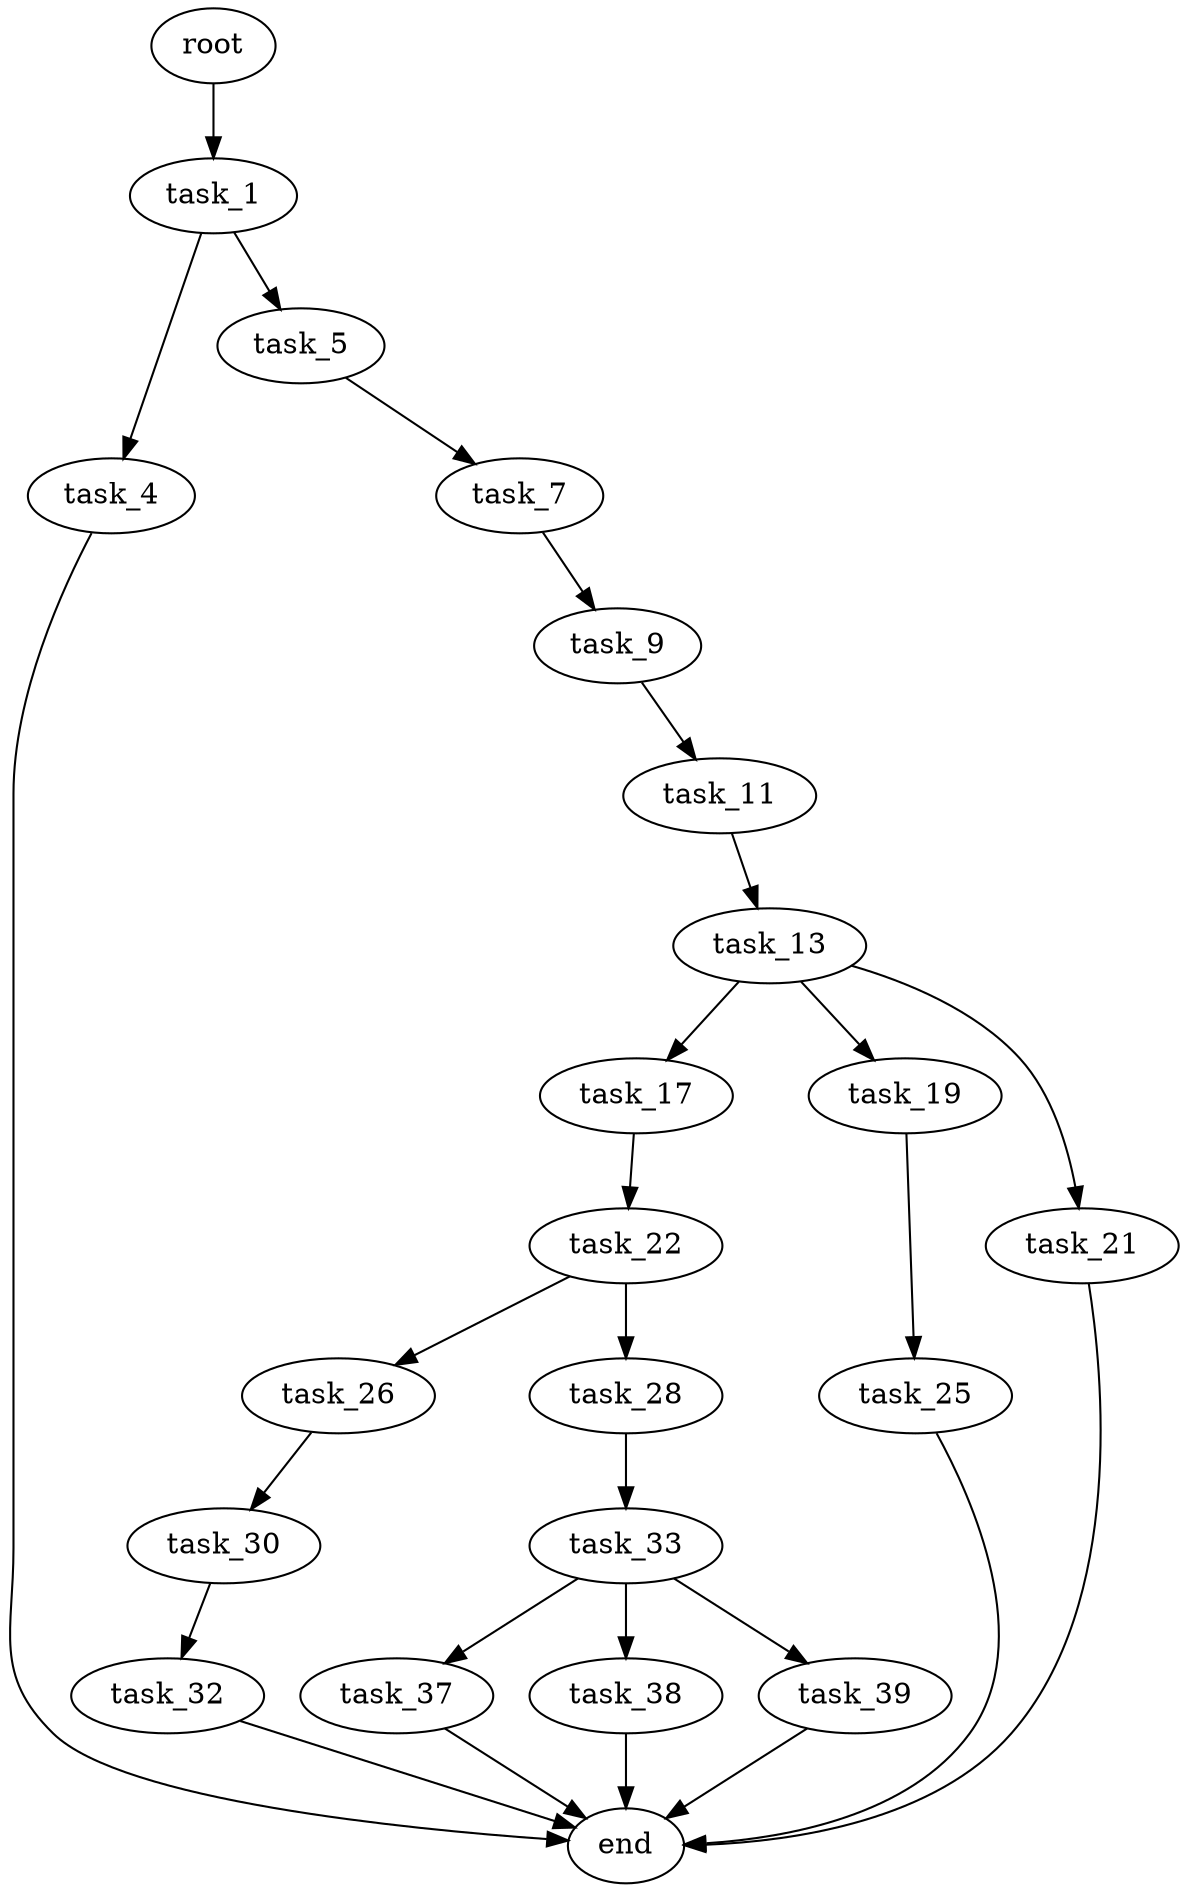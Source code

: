 digraph G {
  root [size="0.000000"];
  task_1 [size="571650303.000000"];
  task_4 [size="19236752084.000000"];
  task_5 [size="782757789696.000000"];
  end [size="0.000000"];
  task_7 [size="905729699654.000000"];
  task_9 [size="134217728000.000000"];
  task_11 [size="68719476736.000000"];
  task_13 [size="368293445632.000000"];
  task_17 [size="7641054844.000000"];
  task_19 [size="1073741824000.000000"];
  task_21 [size="231928233984.000000"];
  task_22 [size="1073741824000.000000"];
  task_25 [size="1073741824000.000000"];
  task_26 [size="1073741824000.000000"];
  task_28 [size="439589798600.000000"];
  task_30 [size="1105345467720.000000"];
  task_33 [size="183415473486.000000"];
  task_32 [size="11868027626.000000"];
  task_37 [size="37468961940.000000"];
  task_38 [size="174972335885.000000"];
  task_39 [size="6404635518.000000"];

  root -> task_1 [size="1.000000"];
  task_1 -> task_4 [size="33554432.000000"];
  task_1 -> task_5 [size="33554432.000000"];
  task_4 -> end [size="1.000000"];
  task_5 -> task_7 [size="679477248.000000"];
  task_7 -> task_9 [size="679477248.000000"];
  task_9 -> task_11 [size="209715200.000000"];
  task_11 -> task_13 [size="134217728.000000"];
  task_13 -> task_17 [size="411041792.000000"];
  task_13 -> task_19 [size="411041792.000000"];
  task_13 -> task_21 [size="411041792.000000"];
  task_17 -> task_22 [size="838860800.000000"];
  task_19 -> task_25 [size="838860800.000000"];
  task_21 -> end [size="1.000000"];
  task_22 -> task_26 [size="838860800.000000"];
  task_22 -> task_28 [size="838860800.000000"];
  task_25 -> end [size="1.000000"];
  task_26 -> task_30 [size="838860800.000000"];
  task_28 -> task_33 [size="411041792.000000"];
  task_30 -> task_32 [size="679477248.000000"];
  task_33 -> task_37 [size="411041792.000000"];
  task_33 -> task_38 [size="411041792.000000"];
  task_33 -> task_39 [size="411041792.000000"];
  task_32 -> end [size="1.000000"];
  task_37 -> end [size="1.000000"];
  task_38 -> end [size="1.000000"];
  task_39 -> end [size="1.000000"];
}

